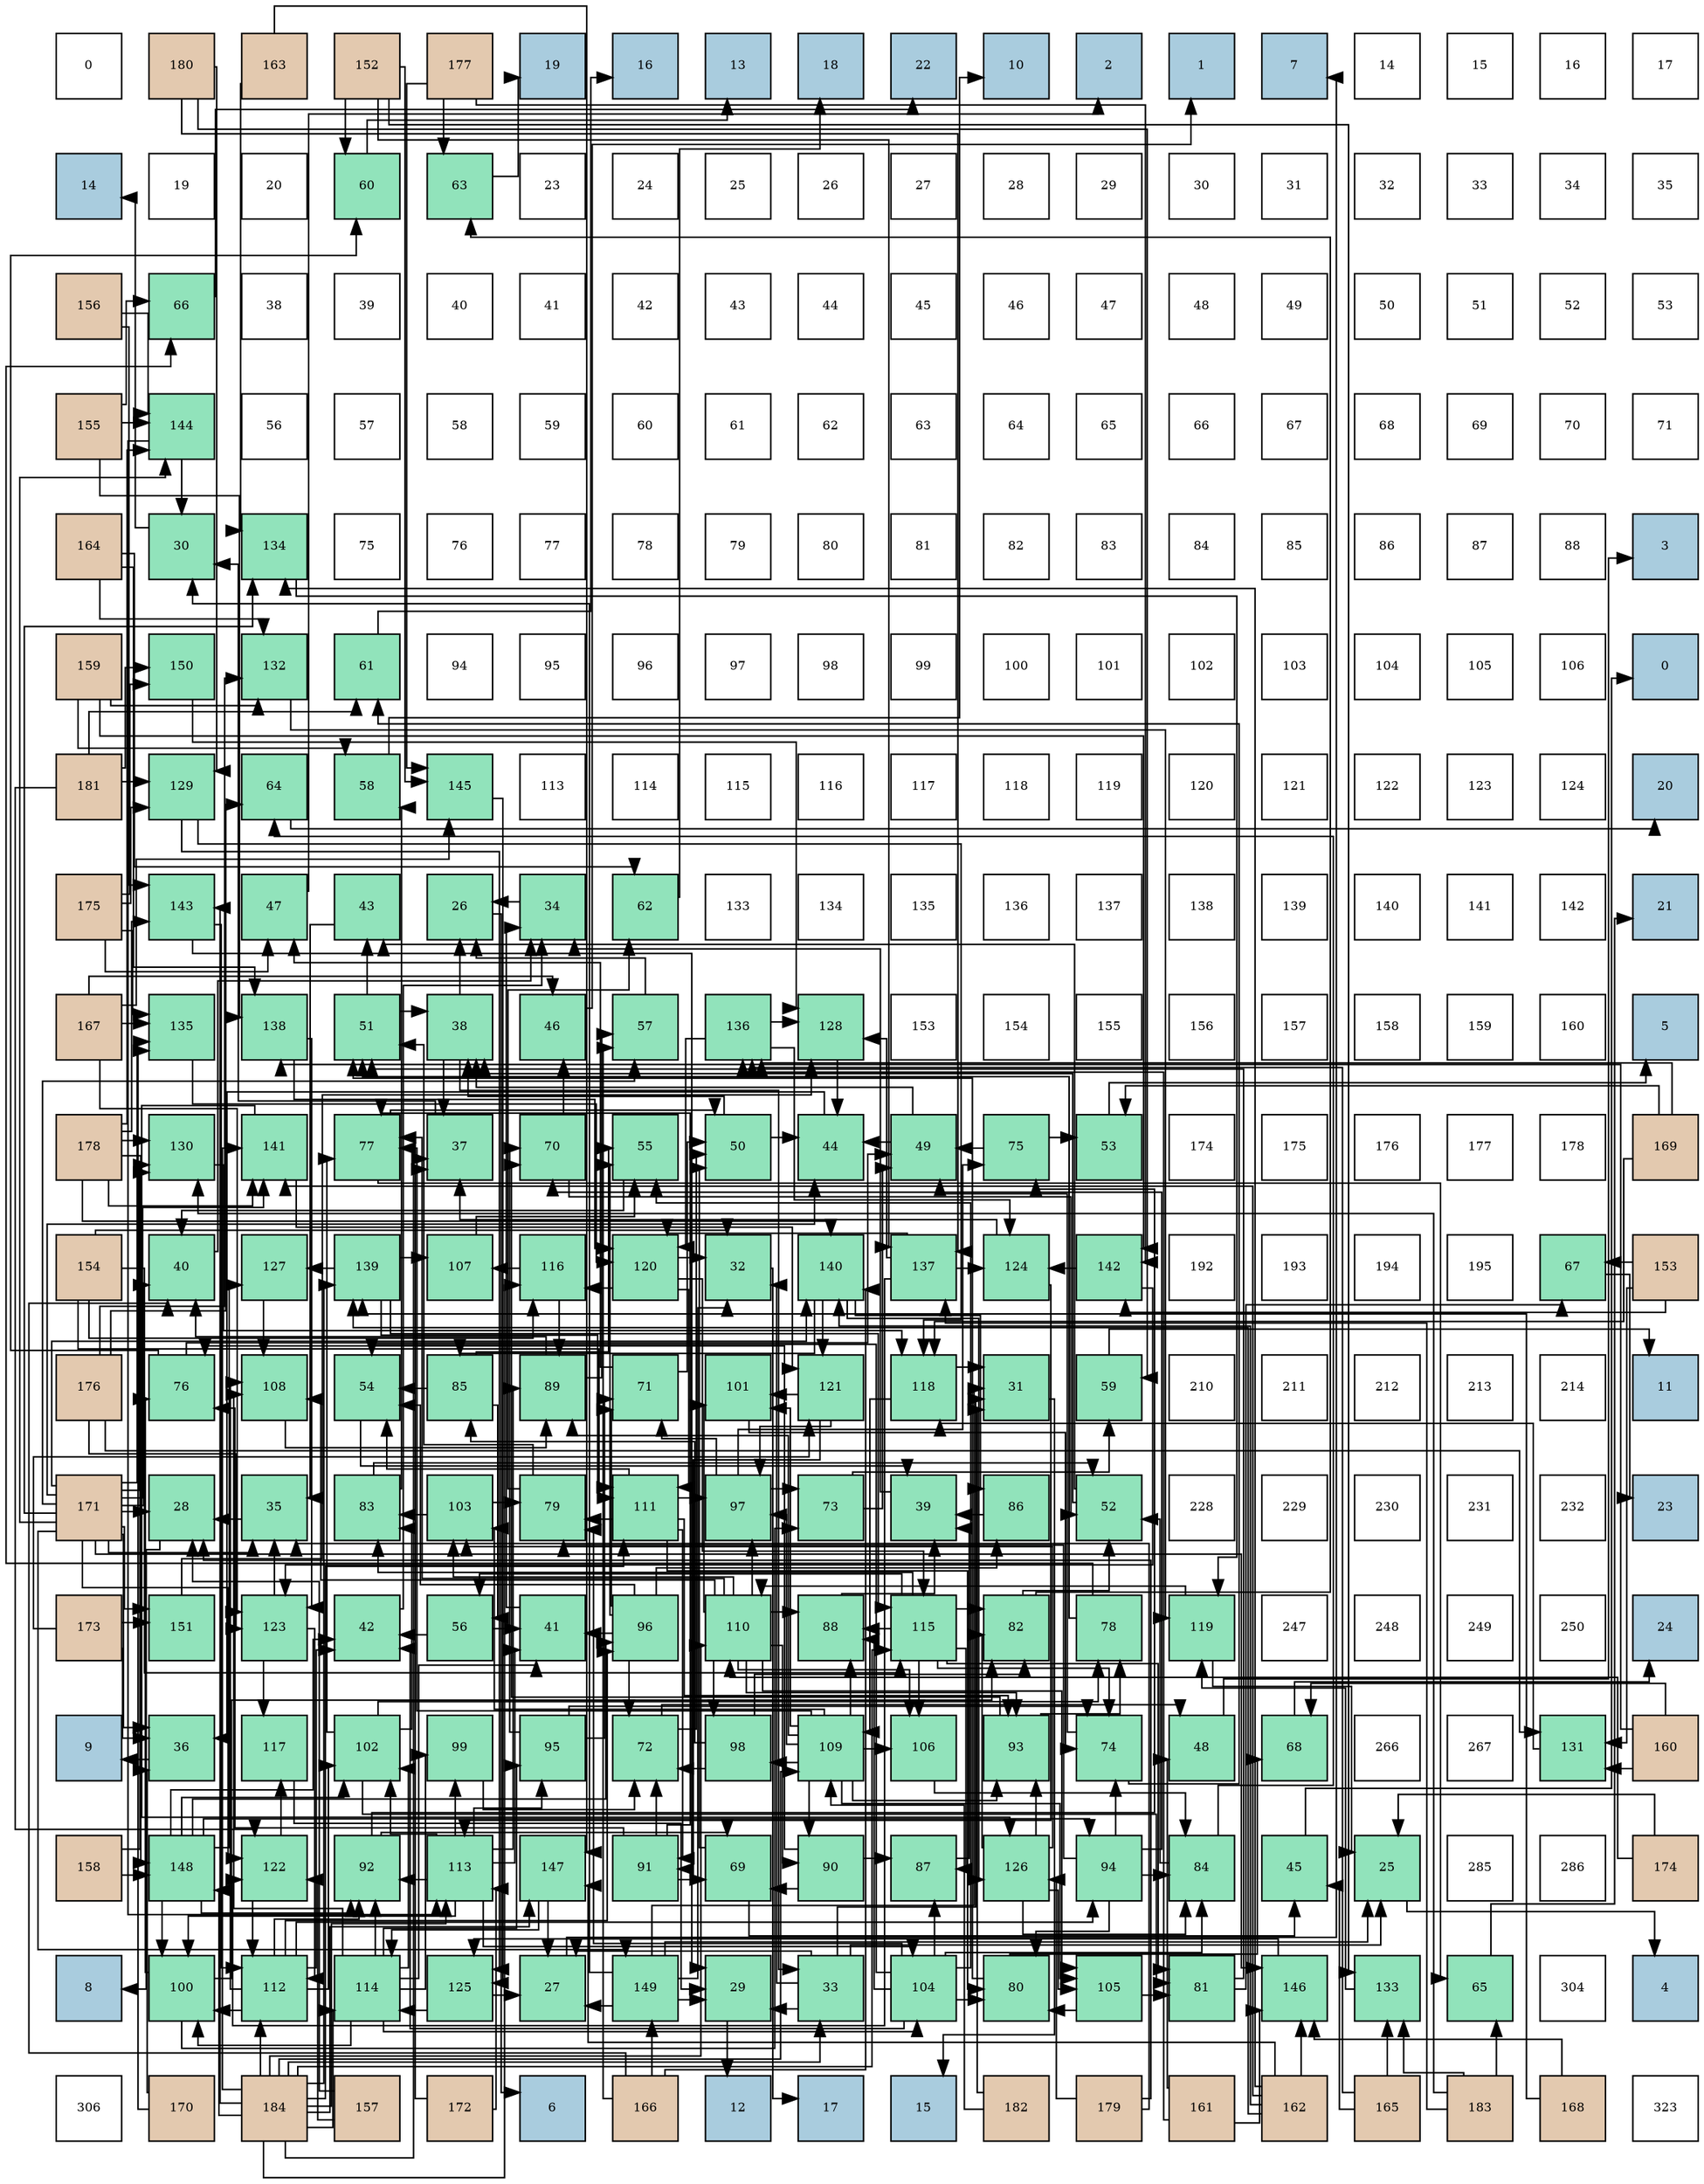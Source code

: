 digraph layout{
 rankdir=TB;
 splines=ortho;
 node [style=filled shape=square fixedsize=true width=0.6];
0[label="0", fontsize=8, fillcolor="#ffffff"];
1[label="180", fontsize=8, fillcolor="#e3c9af"];
2[label="163", fontsize=8, fillcolor="#e3c9af"];
3[label="152", fontsize=8, fillcolor="#e3c9af"];
4[label="177", fontsize=8, fillcolor="#e3c9af"];
5[label="19", fontsize=8, fillcolor="#a9ccde"];
6[label="16", fontsize=8, fillcolor="#a9ccde"];
7[label="13", fontsize=8, fillcolor="#a9ccde"];
8[label="18", fontsize=8, fillcolor="#a9ccde"];
9[label="22", fontsize=8, fillcolor="#a9ccde"];
10[label="10", fontsize=8, fillcolor="#a9ccde"];
11[label="2", fontsize=8, fillcolor="#a9ccde"];
12[label="1", fontsize=8, fillcolor="#a9ccde"];
13[label="7", fontsize=8, fillcolor="#a9ccde"];
14[label="14", fontsize=8, fillcolor="#ffffff"];
15[label="15", fontsize=8, fillcolor="#ffffff"];
16[label="16", fontsize=8, fillcolor="#ffffff"];
17[label="17", fontsize=8, fillcolor="#ffffff"];
18[label="14", fontsize=8, fillcolor="#a9ccde"];
19[label="19", fontsize=8, fillcolor="#ffffff"];
20[label="20", fontsize=8, fillcolor="#ffffff"];
21[label="60", fontsize=8, fillcolor="#91e3bb"];
22[label="63", fontsize=8, fillcolor="#91e3bb"];
23[label="23", fontsize=8, fillcolor="#ffffff"];
24[label="24", fontsize=8, fillcolor="#ffffff"];
25[label="25", fontsize=8, fillcolor="#ffffff"];
26[label="26", fontsize=8, fillcolor="#ffffff"];
27[label="27", fontsize=8, fillcolor="#ffffff"];
28[label="28", fontsize=8, fillcolor="#ffffff"];
29[label="29", fontsize=8, fillcolor="#ffffff"];
30[label="30", fontsize=8, fillcolor="#ffffff"];
31[label="31", fontsize=8, fillcolor="#ffffff"];
32[label="32", fontsize=8, fillcolor="#ffffff"];
33[label="33", fontsize=8, fillcolor="#ffffff"];
34[label="34", fontsize=8, fillcolor="#ffffff"];
35[label="35", fontsize=8, fillcolor="#ffffff"];
36[label="156", fontsize=8, fillcolor="#e3c9af"];
37[label="66", fontsize=8, fillcolor="#91e3bb"];
38[label="38", fontsize=8, fillcolor="#ffffff"];
39[label="39", fontsize=8, fillcolor="#ffffff"];
40[label="40", fontsize=8, fillcolor="#ffffff"];
41[label="41", fontsize=8, fillcolor="#ffffff"];
42[label="42", fontsize=8, fillcolor="#ffffff"];
43[label="43", fontsize=8, fillcolor="#ffffff"];
44[label="44", fontsize=8, fillcolor="#ffffff"];
45[label="45", fontsize=8, fillcolor="#ffffff"];
46[label="46", fontsize=8, fillcolor="#ffffff"];
47[label="47", fontsize=8, fillcolor="#ffffff"];
48[label="48", fontsize=8, fillcolor="#ffffff"];
49[label="49", fontsize=8, fillcolor="#ffffff"];
50[label="50", fontsize=8, fillcolor="#ffffff"];
51[label="51", fontsize=8, fillcolor="#ffffff"];
52[label="52", fontsize=8, fillcolor="#ffffff"];
53[label="53", fontsize=8, fillcolor="#ffffff"];
54[label="155", fontsize=8, fillcolor="#e3c9af"];
55[label="144", fontsize=8, fillcolor="#91e3bb"];
56[label="56", fontsize=8, fillcolor="#ffffff"];
57[label="57", fontsize=8, fillcolor="#ffffff"];
58[label="58", fontsize=8, fillcolor="#ffffff"];
59[label="59", fontsize=8, fillcolor="#ffffff"];
60[label="60", fontsize=8, fillcolor="#ffffff"];
61[label="61", fontsize=8, fillcolor="#ffffff"];
62[label="62", fontsize=8, fillcolor="#ffffff"];
63[label="63", fontsize=8, fillcolor="#ffffff"];
64[label="64", fontsize=8, fillcolor="#ffffff"];
65[label="65", fontsize=8, fillcolor="#ffffff"];
66[label="66", fontsize=8, fillcolor="#ffffff"];
67[label="67", fontsize=8, fillcolor="#ffffff"];
68[label="68", fontsize=8, fillcolor="#ffffff"];
69[label="69", fontsize=8, fillcolor="#ffffff"];
70[label="70", fontsize=8, fillcolor="#ffffff"];
71[label="71", fontsize=8, fillcolor="#ffffff"];
72[label="164", fontsize=8, fillcolor="#e3c9af"];
73[label="30", fontsize=8, fillcolor="#91e3bb"];
74[label="134", fontsize=8, fillcolor="#91e3bb"];
75[label="75", fontsize=8, fillcolor="#ffffff"];
76[label="76", fontsize=8, fillcolor="#ffffff"];
77[label="77", fontsize=8, fillcolor="#ffffff"];
78[label="78", fontsize=8, fillcolor="#ffffff"];
79[label="79", fontsize=8, fillcolor="#ffffff"];
80[label="80", fontsize=8, fillcolor="#ffffff"];
81[label="81", fontsize=8, fillcolor="#ffffff"];
82[label="82", fontsize=8, fillcolor="#ffffff"];
83[label="83", fontsize=8, fillcolor="#ffffff"];
84[label="84", fontsize=8, fillcolor="#ffffff"];
85[label="85", fontsize=8, fillcolor="#ffffff"];
86[label="86", fontsize=8, fillcolor="#ffffff"];
87[label="87", fontsize=8, fillcolor="#ffffff"];
88[label="88", fontsize=8, fillcolor="#ffffff"];
89[label="3", fontsize=8, fillcolor="#a9ccde"];
90[label="159", fontsize=8, fillcolor="#e3c9af"];
91[label="150", fontsize=8, fillcolor="#91e3bb"];
92[label="132", fontsize=8, fillcolor="#91e3bb"];
93[label="61", fontsize=8, fillcolor="#91e3bb"];
94[label="94", fontsize=8, fillcolor="#ffffff"];
95[label="95", fontsize=8, fillcolor="#ffffff"];
96[label="96", fontsize=8, fillcolor="#ffffff"];
97[label="97", fontsize=8, fillcolor="#ffffff"];
98[label="98", fontsize=8, fillcolor="#ffffff"];
99[label="99", fontsize=8, fillcolor="#ffffff"];
100[label="100", fontsize=8, fillcolor="#ffffff"];
101[label="101", fontsize=8, fillcolor="#ffffff"];
102[label="102", fontsize=8, fillcolor="#ffffff"];
103[label="103", fontsize=8, fillcolor="#ffffff"];
104[label="104", fontsize=8, fillcolor="#ffffff"];
105[label="105", fontsize=8, fillcolor="#ffffff"];
106[label="106", fontsize=8, fillcolor="#ffffff"];
107[label="0", fontsize=8, fillcolor="#a9ccde"];
108[label="181", fontsize=8, fillcolor="#e3c9af"];
109[label="129", fontsize=8, fillcolor="#91e3bb"];
110[label="64", fontsize=8, fillcolor="#91e3bb"];
111[label="58", fontsize=8, fillcolor="#91e3bb"];
112[label="145", fontsize=8, fillcolor="#91e3bb"];
113[label="113", fontsize=8, fillcolor="#ffffff"];
114[label="114", fontsize=8, fillcolor="#ffffff"];
115[label="115", fontsize=8, fillcolor="#ffffff"];
116[label="116", fontsize=8, fillcolor="#ffffff"];
117[label="117", fontsize=8, fillcolor="#ffffff"];
118[label="118", fontsize=8, fillcolor="#ffffff"];
119[label="119", fontsize=8, fillcolor="#ffffff"];
120[label="120", fontsize=8, fillcolor="#ffffff"];
121[label="121", fontsize=8, fillcolor="#ffffff"];
122[label="122", fontsize=8, fillcolor="#ffffff"];
123[label="123", fontsize=8, fillcolor="#ffffff"];
124[label="124", fontsize=8, fillcolor="#ffffff"];
125[label="20", fontsize=8, fillcolor="#a9ccde"];
126[label="175", fontsize=8, fillcolor="#e3c9af"];
127[label="143", fontsize=8, fillcolor="#91e3bb"];
128[label="47", fontsize=8, fillcolor="#91e3bb"];
129[label="43", fontsize=8, fillcolor="#91e3bb"];
130[label="26", fontsize=8, fillcolor="#91e3bb"];
131[label="34", fontsize=8, fillcolor="#91e3bb"];
132[label="62", fontsize=8, fillcolor="#91e3bb"];
133[label="133", fontsize=8, fillcolor="#ffffff"];
134[label="134", fontsize=8, fillcolor="#ffffff"];
135[label="135", fontsize=8, fillcolor="#ffffff"];
136[label="136", fontsize=8, fillcolor="#ffffff"];
137[label="137", fontsize=8, fillcolor="#ffffff"];
138[label="138", fontsize=8, fillcolor="#ffffff"];
139[label="139", fontsize=8, fillcolor="#ffffff"];
140[label="140", fontsize=8, fillcolor="#ffffff"];
141[label="141", fontsize=8, fillcolor="#ffffff"];
142[label="142", fontsize=8, fillcolor="#ffffff"];
143[label="21", fontsize=8, fillcolor="#a9ccde"];
144[label="167", fontsize=8, fillcolor="#e3c9af"];
145[label="135", fontsize=8, fillcolor="#91e3bb"];
146[label="138", fontsize=8, fillcolor="#91e3bb"];
147[label="51", fontsize=8, fillcolor="#91e3bb"];
148[label="38", fontsize=8, fillcolor="#91e3bb"];
149[label="46", fontsize=8, fillcolor="#91e3bb"];
150[label="57", fontsize=8, fillcolor="#91e3bb"];
151[label="136", fontsize=8, fillcolor="#91e3bb"];
152[label="128", fontsize=8, fillcolor="#91e3bb"];
153[label="153", fontsize=8, fillcolor="#ffffff"];
154[label="154", fontsize=8, fillcolor="#ffffff"];
155[label="155", fontsize=8, fillcolor="#ffffff"];
156[label="156", fontsize=8, fillcolor="#ffffff"];
157[label="157", fontsize=8, fillcolor="#ffffff"];
158[label="158", fontsize=8, fillcolor="#ffffff"];
159[label="159", fontsize=8, fillcolor="#ffffff"];
160[label="160", fontsize=8, fillcolor="#ffffff"];
161[label="5", fontsize=8, fillcolor="#a9ccde"];
162[label="178", fontsize=8, fillcolor="#e3c9af"];
163[label="130", fontsize=8, fillcolor="#91e3bb"];
164[label="141", fontsize=8, fillcolor="#91e3bb"];
165[label="77", fontsize=8, fillcolor="#91e3bb"];
166[label="37", fontsize=8, fillcolor="#91e3bb"];
167[label="70", fontsize=8, fillcolor="#91e3bb"];
168[label="55", fontsize=8, fillcolor="#91e3bb"];
169[label="50", fontsize=8, fillcolor="#91e3bb"];
170[label="44", fontsize=8, fillcolor="#91e3bb"];
171[label="49", fontsize=8, fillcolor="#91e3bb"];
172[label="75", fontsize=8, fillcolor="#91e3bb"];
173[label="53", fontsize=8, fillcolor="#91e3bb"];
174[label="174", fontsize=8, fillcolor="#ffffff"];
175[label="175", fontsize=8, fillcolor="#ffffff"];
176[label="176", fontsize=8, fillcolor="#ffffff"];
177[label="177", fontsize=8, fillcolor="#ffffff"];
178[label="178", fontsize=8, fillcolor="#ffffff"];
179[label="169", fontsize=8, fillcolor="#e3c9af"];
180[label="154", fontsize=8, fillcolor="#e3c9af"];
181[label="40", fontsize=8, fillcolor="#91e3bb"];
182[label="127", fontsize=8, fillcolor="#91e3bb"];
183[label="139", fontsize=8, fillcolor="#91e3bb"];
184[label="107", fontsize=8, fillcolor="#91e3bb"];
185[label="116", fontsize=8, fillcolor="#91e3bb"];
186[label="120", fontsize=8, fillcolor="#91e3bb"];
187[label="32", fontsize=8, fillcolor="#91e3bb"];
188[label="140", fontsize=8, fillcolor="#91e3bb"];
189[label="137", fontsize=8, fillcolor="#91e3bb"];
190[label="124", fontsize=8, fillcolor="#91e3bb"];
191[label="142", fontsize=8, fillcolor="#91e3bb"];
192[label="192", fontsize=8, fillcolor="#ffffff"];
193[label="193", fontsize=8, fillcolor="#ffffff"];
194[label="194", fontsize=8, fillcolor="#ffffff"];
195[label="195", fontsize=8, fillcolor="#ffffff"];
196[label="67", fontsize=8, fillcolor="#91e3bb"];
197[label="153", fontsize=8, fillcolor="#e3c9af"];
198[label="176", fontsize=8, fillcolor="#e3c9af"];
199[label="76", fontsize=8, fillcolor="#91e3bb"];
200[label="108", fontsize=8, fillcolor="#91e3bb"];
201[label="54", fontsize=8, fillcolor="#91e3bb"];
202[label="85", fontsize=8, fillcolor="#91e3bb"];
203[label="89", fontsize=8, fillcolor="#91e3bb"];
204[label="71", fontsize=8, fillcolor="#91e3bb"];
205[label="101", fontsize=8, fillcolor="#91e3bb"];
206[label="121", fontsize=8, fillcolor="#91e3bb"];
207[label="118", fontsize=8, fillcolor="#91e3bb"];
208[label="31", fontsize=8, fillcolor="#91e3bb"];
209[label="59", fontsize=8, fillcolor="#91e3bb"];
210[label="210", fontsize=8, fillcolor="#ffffff"];
211[label="211", fontsize=8, fillcolor="#ffffff"];
212[label="212", fontsize=8, fillcolor="#ffffff"];
213[label="213", fontsize=8, fillcolor="#ffffff"];
214[label="214", fontsize=8, fillcolor="#ffffff"];
215[label="11", fontsize=8, fillcolor="#a9ccde"];
216[label="171", fontsize=8, fillcolor="#e3c9af"];
217[label="28", fontsize=8, fillcolor="#91e3bb"];
218[label="35", fontsize=8, fillcolor="#91e3bb"];
219[label="83", fontsize=8, fillcolor="#91e3bb"];
220[label="103", fontsize=8, fillcolor="#91e3bb"];
221[label="79", fontsize=8, fillcolor="#91e3bb"];
222[label="111", fontsize=8, fillcolor="#91e3bb"];
223[label="97", fontsize=8, fillcolor="#91e3bb"];
224[label="73", fontsize=8, fillcolor="#91e3bb"];
225[label="39", fontsize=8, fillcolor="#91e3bb"];
226[label="86", fontsize=8, fillcolor="#91e3bb"];
227[label="52", fontsize=8, fillcolor="#91e3bb"];
228[label="228", fontsize=8, fillcolor="#ffffff"];
229[label="229", fontsize=8, fillcolor="#ffffff"];
230[label="230", fontsize=8, fillcolor="#ffffff"];
231[label="231", fontsize=8, fillcolor="#ffffff"];
232[label="232", fontsize=8, fillcolor="#ffffff"];
233[label="23", fontsize=8, fillcolor="#a9ccde"];
234[label="173", fontsize=8, fillcolor="#e3c9af"];
235[label="151", fontsize=8, fillcolor="#91e3bb"];
236[label="123", fontsize=8, fillcolor="#91e3bb"];
237[label="42", fontsize=8, fillcolor="#91e3bb"];
238[label="56", fontsize=8, fillcolor="#91e3bb"];
239[label="41", fontsize=8, fillcolor="#91e3bb"];
240[label="96", fontsize=8, fillcolor="#91e3bb"];
241[label="110", fontsize=8, fillcolor="#91e3bb"];
242[label="88", fontsize=8, fillcolor="#91e3bb"];
243[label="115", fontsize=8, fillcolor="#91e3bb"];
244[label="82", fontsize=8, fillcolor="#91e3bb"];
245[label="78", fontsize=8, fillcolor="#91e3bb"];
246[label="119", fontsize=8, fillcolor="#91e3bb"];
247[label="247", fontsize=8, fillcolor="#ffffff"];
248[label="248", fontsize=8, fillcolor="#ffffff"];
249[label="249", fontsize=8, fillcolor="#ffffff"];
250[label="250", fontsize=8, fillcolor="#ffffff"];
251[label="24", fontsize=8, fillcolor="#a9ccde"];
252[label="9", fontsize=8, fillcolor="#a9ccde"];
253[label="36", fontsize=8, fillcolor="#91e3bb"];
254[label="117", fontsize=8, fillcolor="#91e3bb"];
255[label="102", fontsize=8, fillcolor="#91e3bb"];
256[label="99", fontsize=8, fillcolor="#91e3bb"];
257[label="95", fontsize=8, fillcolor="#91e3bb"];
258[label="72", fontsize=8, fillcolor="#91e3bb"];
259[label="98", fontsize=8, fillcolor="#91e3bb"];
260[label="109", fontsize=8, fillcolor="#91e3bb"];
261[label="106", fontsize=8, fillcolor="#91e3bb"];
262[label="93", fontsize=8, fillcolor="#91e3bb"];
263[label="74", fontsize=8, fillcolor="#91e3bb"];
264[label="48", fontsize=8, fillcolor="#91e3bb"];
265[label="68", fontsize=8, fillcolor="#91e3bb"];
266[label="266", fontsize=8, fillcolor="#ffffff"];
267[label="267", fontsize=8, fillcolor="#ffffff"];
268[label="131", fontsize=8, fillcolor="#91e3bb"];
269[label="160", fontsize=8, fillcolor="#e3c9af"];
270[label="158", fontsize=8, fillcolor="#e3c9af"];
271[label="148", fontsize=8, fillcolor="#91e3bb"];
272[label="122", fontsize=8, fillcolor="#91e3bb"];
273[label="92", fontsize=8, fillcolor="#91e3bb"];
274[label="113", fontsize=8, fillcolor="#91e3bb"];
275[label="147", fontsize=8, fillcolor="#91e3bb"];
276[label="91", fontsize=8, fillcolor="#91e3bb"];
277[label="69", fontsize=8, fillcolor="#91e3bb"];
278[label="90", fontsize=8, fillcolor="#91e3bb"];
279[label="87", fontsize=8, fillcolor="#91e3bb"];
280[label="126", fontsize=8, fillcolor="#91e3bb"];
281[label="94", fontsize=8, fillcolor="#91e3bb"];
282[label="84", fontsize=8, fillcolor="#91e3bb"];
283[label="45", fontsize=8, fillcolor="#91e3bb"];
284[label="25", fontsize=8, fillcolor="#91e3bb"];
285[label="285", fontsize=8, fillcolor="#ffffff"];
286[label="286", fontsize=8, fillcolor="#ffffff"];
287[label="174", fontsize=8, fillcolor="#e3c9af"];
288[label="8", fontsize=8, fillcolor="#a9ccde"];
289[label="100", fontsize=8, fillcolor="#91e3bb"];
290[label="112", fontsize=8, fillcolor="#91e3bb"];
291[label="114", fontsize=8, fillcolor="#91e3bb"];
292[label="125", fontsize=8, fillcolor="#91e3bb"];
293[label="27", fontsize=8, fillcolor="#91e3bb"];
294[label="149", fontsize=8, fillcolor="#91e3bb"];
295[label="29", fontsize=8, fillcolor="#91e3bb"];
296[label="33", fontsize=8, fillcolor="#91e3bb"];
297[label="104", fontsize=8, fillcolor="#91e3bb"];
298[label="80", fontsize=8, fillcolor="#91e3bb"];
299[label="105", fontsize=8, fillcolor="#91e3bb"];
300[label="81", fontsize=8, fillcolor="#91e3bb"];
301[label="146", fontsize=8, fillcolor="#91e3bb"];
302[label="133", fontsize=8, fillcolor="#91e3bb"];
303[label="65", fontsize=8, fillcolor="#91e3bb"];
304[label="304", fontsize=8, fillcolor="#ffffff"];
305[label="4", fontsize=8, fillcolor="#a9ccde"];
306[label="306", fontsize=8, fillcolor="#ffffff"];
307[label="170", fontsize=8, fillcolor="#e3c9af"];
308[label="184", fontsize=8, fillcolor="#e3c9af"];
309[label="157", fontsize=8, fillcolor="#e3c9af"];
310[label="172", fontsize=8, fillcolor="#e3c9af"];
311[label="6", fontsize=8, fillcolor="#a9ccde"];
312[label="166", fontsize=8, fillcolor="#e3c9af"];
313[label="12", fontsize=8, fillcolor="#a9ccde"];
314[label="17", fontsize=8, fillcolor="#a9ccde"];
315[label="15", fontsize=8, fillcolor="#a9ccde"];
316[label="182", fontsize=8, fillcolor="#e3c9af"];
317[label="179", fontsize=8, fillcolor="#e3c9af"];
318[label="161", fontsize=8, fillcolor="#e3c9af"];
319[label="162", fontsize=8, fillcolor="#e3c9af"];
320[label="165", fontsize=8, fillcolor="#e3c9af"];
321[label="183", fontsize=8, fillcolor="#e3c9af"];
322[label="168", fontsize=8, fillcolor="#e3c9af"];
323[label="323", fontsize=8, fillcolor="#ffffff"];
edge [constraint=false, style=vis];284 -> 305;
130 -> 311;
293 -> 13;
217 -> 288;
295 -> 313;
73 -> 18;
208 -> 315;
187 -> 314;
296 -> 284;
296 -> 293;
296 -> 295;
296 -> 208;
296 -> 187;
131 -> 130;
218 -> 217;
253 -> 252;
166 -> 73;
148 -> 130;
148 -> 296;
148 -> 166;
225 -> 131;
181 -> 131;
239 -> 131;
237 -> 131;
129 -> 218;
170 -> 253;
283 -> 107;
149 -> 12;
128 -> 11;
264 -> 89;
171 -> 148;
171 -> 170;
169 -> 148;
169 -> 170;
147 -> 148;
147 -> 129;
227 -> 148;
227 -> 129;
173 -> 161;
201 -> 225;
168 -> 181;
238 -> 239;
238 -> 237;
150 -> 130;
111 -> 10;
209 -> 215;
21 -> 7;
93 -> 6;
132 -> 8;
22 -> 5;
110 -> 125;
303 -> 143;
37 -> 9;
196 -> 233;
265 -> 251;
277 -> 283;
277 -> 169;
167 -> 149;
167 -> 227;
204 -> 128;
204 -> 169;
258 -> 264;
258 -> 169;
224 -> 171;
224 -> 209;
263 -> 171;
263 -> 93;
172 -> 171;
172 -> 173;
199 -> 171;
199 -> 21;
165 -> 169;
165 -> 303;
245 -> 147;
245 -> 37;
221 -> 147;
221 -> 132;
298 -> 147;
298 -> 265;
300 -> 147;
300 -> 196;
244 -> 227;
244 -> 22;
219 -> 227;
219 -> 111;
282 -> 227;
282 -> 110;
202 -> 201;
202 -> 168;
202 -> 238;
226 -> 225;
279 -> 225;
242 -> 225;
203 -> 181;
203 -> 150;
278 -> 277;
278 -> 199;
278 -> 279;
276 -> 277;
276 -> 258;
276 -> 199;
276 -> 165;
273 -> 277;
273 -> 172;
262 -> 167;
262 -> 245;
281 -> 167;
281 -> 263;
281 -> 221;
281 -> 298;
281 -> 282;
257 -> 167;
257 -> 204;
257 -> 263;
240 -> 239;
240 -> 201;
240 -> 168;
240 -> 204;
240 -> 258;
240 -> 226;
223 -> 204;
223 -> 224;
223 -> 172;
259 -> 258;
259 -> 244;
259 -> 202;
256 -> 258;
289 -> 224;
289 -> 199;
289 -> 244;
205 -> 263;
255 -> 165;
255 -> 245;
255 -> 300;
255 -> 219;
220 -> 221;
220 -> 219;
297 -> 237;
297 -> 201;
297 -> 168;
297 -> 221;
297 -> 298;
297 -> 282;
297 -> 279;
297 -> 242;
299 -> 298;
299 -> 300;
261 -> 282;
184 -> 168;
200 -> 203;
260 -> 165;
260 -> 242;
260 -> 203;
260 -> 278;
260 -> 262;
260 -> 223;
260 -> 259;
260 -> 205;
260 -> 220;
260 -> 299;
260 -> 261;
241 -> 165;
241 -> 242;
241 -> 278;
241 -> 262;
241 -> 223;
241 -> 259;
241 -> 205;
241 -> 220;
241 -> 299;
241 -> 261;
241 -> 200;
222 -> 201;
222 -> 221;
222 -> 298;
222 -> 276;
222 -> 262;
222 -> 223;
290 -> 237;
290 -> 273;
290 -> 281;
290 -> 240;
290 -> 289;
290 -> 255;
290 -> 200;
274 -> 239;
274 -> 203;
274 -> 273;
274 -> 257;
274 -> 256;
274 -> 289;
274 -> 255;
274 -> 297;
291 -> 239;
291 -> 273;
291 -> 257;
291 -> 256;
291 -> 289;
291 -> 255;
291 -> 297;
291 -> 200;
243 -> 238;
243 -> 263;
243 -> 300;
243 -> 244;
243 -> 219;
243 -> 279;
243 -> 242;
243 -> 261;
185 -> 203;
185 -> 184;
254 -> 295;
207 -> 208;
207 -> 260;
246 -> 284;
246 -> 241;
186 -> 187;
186 -> 222;
186 -> 243;
186 -> 185;
206 -> 276;
206 -> 223;
206 -> 205;
272 -> 290;
272 -> 254;
236 -> 218;
236 -> 290;
236 -> 254;
190 -> 166;
190 -> 274;
292 -> 293;
292 -> 291;
280 -> 244;
280 -> 282;
280 -> 262;
280 -> 220;
280 -> 299;
182 -> 200;
152 -> 170;
109 -> 207;
109 -> 292;
163 -> 207;
268 -> 207;
92 -> 246;
302 -> 246;
74 -> 246;
145 -> 186;
151 -> 186;
151 -> 190;
151 -> 152;
189 -> 186;
189 -> 272;
189 -> 190;
189 -> 152;
146 -> 186;
146 -> 236;
183 -> 184;
183 -> 222;
183 -> 243;
183 -> 182;
188 -> 202;
188 -> 226;
188 -> 206;
188 -> 280;
164 -> 206;
164 -> 280;
191 -> 236;
191 -> 190;
127 -> 295;
127 -> 290;
55 -> 73;
55 -> 274;
112 -> 292;
301 -> 292;
275 -> 293;
275 -> 291;
271 -> 237;
271 -> 273;
271 -> 281;
271 -> 240;
271 -> 289;
271 -> 255;
271 -> 182;
294 -> 284;
294 -> 293;
294 -> 295;
294 -> 73;
294 -> 208;
294 -> 187;
91 -> 152;
235 -> 152;
3 -> 21;
3 -> 302;
3 -> 189;
3 -> 112;
197 -> 196;
197 -> 268;
197 -> 191;
180 -> 187;
180 -> 222;
180 -> 243;
180 -> 185;
54 -> 37;
54 -> 146;
54 -> 55;
36 -> 127;
36 -> 55;
309 -> 217;
309 -> 272;
270 -> 163;
270 -> 271;
90 -> 111;
90 -> 92;
90 -> 191;
269 -> 265;
269 -> 268;
269 -> 146;
318 -> 264;
318 -> 151;
318 -> 301;
319 -> 74;
319 -> 183;
319 -> 188;
319 -> 164;
319 -> 301;
319 -> 275;
2 -> 74;
2 -> 275;
72 -> 132;
72 -> 92;
72 -> 146;
320 -> 283;
320 -> 302;
320 -> 151;
312 -> 181;
312 -> 150;
312 -> 188;
312 -> 294;
144 -> 149;
144 -> 236;
144 -> 145;
144 -> 112;
322 -> 183;
322 -> 301;
179 -> 173;
179 -> 207;
179 -> 151;
307 -> 253;
307 -> 145;
216 -> 217;
216 -> 218;
216 -> 253;
216 -> 181;
216 -> 170;
216 -> 150;
216 -> 272;
216 -> 163;
216 -> 74;
216 -> 145;
216 -> 188;
216 -> 164;
216 -> 55;
216 -> 301;
216 -> 294;
216 -> 235;
310 -> 166;
310 -> 274;
234 -> 253;
234 -> 206;
234 -> 235;
287 -> 284;
287 -> 241;
126 -> 128;
126 -> 109;
126 -> 145;
126 -> 91;
198 -> 110;
198 -> 236;
198 -> 268;
198 -> 92;
4 -> 22;
4 -> 191;
4 -> 112;
162 -> 163;
162 -> 188;
162 -> 164;
162 -> 127;
162 -> 55;
162 -> 271;
317 -> 217;
317 -> 218;
317 -> 280;
1 -> 209;
1 -> 109;
1 -> 189;
108 -> 93;
108 -> 272;
108 -> 109;
108 -> 91;
316 -> 208;
316 -> 260;
321 -> 303;
321 -> 163;
321 -> 302;
321 -> 189;
308 -> 296;
308 -> 166;
308 -> 260;
308 -> 241;
308 -> 222;
308 -> 290;
308 -> 274;
308 -> 291;
308 -> 243;
308 -> 185;
308 -> 183;
308 -> 164;
308 -> 127;
308 -> 275;
308 -> 271;
edge [constraint=true, style=invis];
0 -> 18 -> 36 -> 54 -> 72 -> 90 -> 108 -> 126 -> 144 -> 162 -> 180 -> 198 -> 216 -> 234 -> 252 -> 270 -> 288 -> 306;
1 -> 19 -> 37 -> 55 -> 73 -> 91 -> 109 -> 127 -> 145 -> 163 -> 181 -> 199 -> 217 -> 235 -> 253 -> 271 -> 289 -> 307;
2 -> 20 -> 38 -> 56 -> 74 -> 92 -> 110 -> 128 -> 146 -> 164 -> 182 -> 200 -> 218 -> 236 -> 254 -> 272 -> 290 -> 308;
3 -> 21 -> 39 -> 57 -> 75 -> 93 -> 111 -> 129 -> 147 -> 165 -> 183 -> 201 -> 219 -> 237 -> 255 -> 273 -> 291 -> 309;
4 -> 22 -> 40 -> 58 -> 76 -> 94 -> 112 -> 130 -> 148 -> 166 -> 184 -> 202 -> 220 -> 238 -> 256 -> 274 -> 292 -> 310;
5 -> 23 -> 41 -> 59 -> 77 -> 95 -> 113 -> 131 -> 149 -> 167 -> 185 -> 203 -> 221 -> 239 -> 257 -> 275 -> 293 -> 311;
6 -> 24 -> 42 -> 60 -> 78 -> 96 -> 114 -> 132 -> 150 -> 168 -> 186 -> 204 -> 222 -> 240 -> 258 -> 276 -> 294 -> 312;
7 -> 25 -> 43 -> 61 -> 79 -> 97 -> 115 -> 133 -> 151 -> 169 -> 187 -> 205 -> 223 -> 241 -> 259 -> 277 -> 295 -> 313;
8 -> 26 -> 44 -> 62 -> 80 -> 98 -> 116 -> 134 -> 152 -> 170 -> 188 -> 206 -> 224 -> 242 -> 260 -> 278 -> 296 -> 314;
9 -> 27 -> 45 -> 63 -> 81 -> 99 -> 117 -> 135 -> 153 -> 171 -> 189 -> 207 -> 225 -> 243 -> 261 -> 279 -> 297 -> 315;
10 -> 28 -> 46 -> 64 -> 82 -> 100 -> 118 -> 136 -> 154 -> 172 -> 190 -> 208 -> 226 -> 244 -> 262 -> 280 -> 298 -> 316;
11 -> 29 -> 47 -> 65 -> 83 -> 101 -> 119 -> 137 -> 155 -> 173 -> 191 -> 209 -> 227 -> 245 -> 263 -> 281 -> 299 -> 317;
12 -> 30 -> 48 -> 66 -> 84 -> 102 -> 120 -> 138 -> 156 -> 174 -> 192 -> 210 -> 228 -> 246 -> 264 -> 282 -> 300 -> 318;
13 -> 31 -> 49 -> 67 -> 85 -> 103 -> 121 -> 139 -> 157 -> 175 -> 193 -> 211 -> 229 -> 247 -> 265 -> 283 -> 301 -> 319;
14 -> 32 -> 50 -> 68 -> 86 -> 104 -> 122 -> 140 -> 158 -> 176 -> 194 -> 212 -> 230 -> 248 -> 266 -> 284 -> 302 -> 320;
15 -> 33 -> 51 -> 69 -> 87 -> 105 -> 123 -> 141 -> 159 -> 177 -> 195 -> 213 -> 231 -> 249 -> 267 -> 285 -> 303 -> 321;
16 -> 34 -> 52 -> 70 -> 88 -> 106 -> 124 -> 142 -> 160 -> 178 -> 196 -> 214 -> 232 -> 250 -> 268 -> 286 -> 304 -> 322;
17 -> 35 -> 53 -> 71 -> 89 -> 107 -> 125 -> 143 -> 161 -> 179 -> 197 -> 215 -> 233 -> 251 -> 269 -> 287 -> 305 -> 323;
rank = same {0 -> 1 -> 2 -> 3 -> 4 -> 5 -> 6 -> 7 -> 8 -> 9 -> 10 -> 11 -> 12 -> 13 -> 14 -> 15 -> 16 -> 17};
rank = same {18 -> 19 -> 20 -> 21 -> 22 -> 23 -> 24 -> 25 -> 26 -> 27 -> 28 -> 29 -> 30 -> 31 -> 32 -> 33 -> 34 -> 35};
rank = same {36 -> 37 -> 38 -> 39 -> 40 -> 41 -> 42 -> 43 -> 44 -> 45 -> 46 -> 47 -> 48 -> 49 -> 50 -> 51 -> 52 -> 53};
rank = same {54 -> 55 -> 56 -> 57 -> 58 -> 59 -> 60 -> 61 -> 62 -> 63 -> 64 -> 65 -> 66 -> 67 -> 68 -> 69 -> 70 -> 71};
rank = same {72 -> 73 -> 74 -> 75 -> 76 -> 77 -> 78 -> 79 -> 80 -> 81 -> 82 -> 83 -> 84 -> 85 -> 86 -> 87 -> 88 -> 89};
rank = same {90 -> 91 -> 92 -> 93 -> 94 -> 95 -> 96 -> 97 -> 98 -> 99 -> 100 -> 101 -> 102 -> 103 -> 104 -> 105 -> 106 -> 107};
rank = same {108 -> 109 -> 110 -> 111 -> 112 -> 113 -> 114 -> 115 -> 116 -> 117 -> 118 -> 119 -> 120 -> 121 -> 122 -> 123 -> 124 -> 125};
rank = same {126 -> 127 -> 128 -> 129 -> 130 -> 131 -> 132 -> 133 -> 134 -> 135 -> 136 -> 137 -> 138 -> 139 -> 140 -> 141 -> 142 -> 143};
rank = same {144 -> 145 -> 146 -> 147 -> 148 -> 149 -> 150 -> 151 -> 152 -> 153 -> 154 -> 155 -> 156 -> 157 -> 158 -> 159 -> 160 -> 161};
rank = same {162 -> 163 -> 164 -> 165 -> 166 -> 167 -> 168 -> 169 -> 170 -> 171 -> 172 -> 173 -> 174 -> 175 -> 176 -> 177 -> 178 -> 179};
rank = same {180 -> 181 -> 182 -> 183 -> 184 -> 185 -> 186 -> 187 -> 188 -> 189 -> 190 -> 191 -> 192 -> 193 -> 194 -> 195 -> 196 -> 197};
rank = same {198 -> 199 -> 200 -> 201 -> 202 -> 203 -> 204 -> 205 -> 206 -> 207 -> 208 -> 209 -> 210 -> 211 -> 212 -> 213 -> 214 -> 215};
rank = same {216 -> 217 -> 218 -> 219 -> 220 -> 221 -> 222 -> 223 -> 224 -> 225 -> 226 -> 227 -> 228 -> 229 -> 230 -> 231 -> 232 -> 233};
rank = same {234 -> 235 -> 236 -> 237 -> 238 -> 239 -> 240 -> 241 -> 242 -> 243 -> 244 -> 245 -> 246 -> 247 -> 248 -> 249 -> 250 -> 251};
rank = same {252 -> 253 -> 254 -> 255 -> 256 -> 257 -> 258 -> 259 -> 260 -> 261 -> 262 -> 263 -> 264 -> 265 -> 266 -> 267 -> 268 -> 269};
rank = same {270 -> 271 -> 272 -> 273 -> 274 -> 275 -> 276 -> 277 -> 278 -> 279 -> 280 -> 281 -> 282 -> 283 -> 284 -> 285 -> 286 -> 287};
rank = same {288 -> 289 -> 290 -> 291 -> 292 -> 293 -> 294 -> 295 -> 296 -> 297 -> 298 -> 299 -> 300 -> 301 -> 302 -> 303 -> 304 -> 305};
rank = same {306 -> 307 -> 308 -> 309 -> 310 -> 311 -> 312 -> 313 -> 314 -> 315 -> 316 -> 317 -> 318 -> 319 -> 320 -> 321 -> 322 -> 323};
}